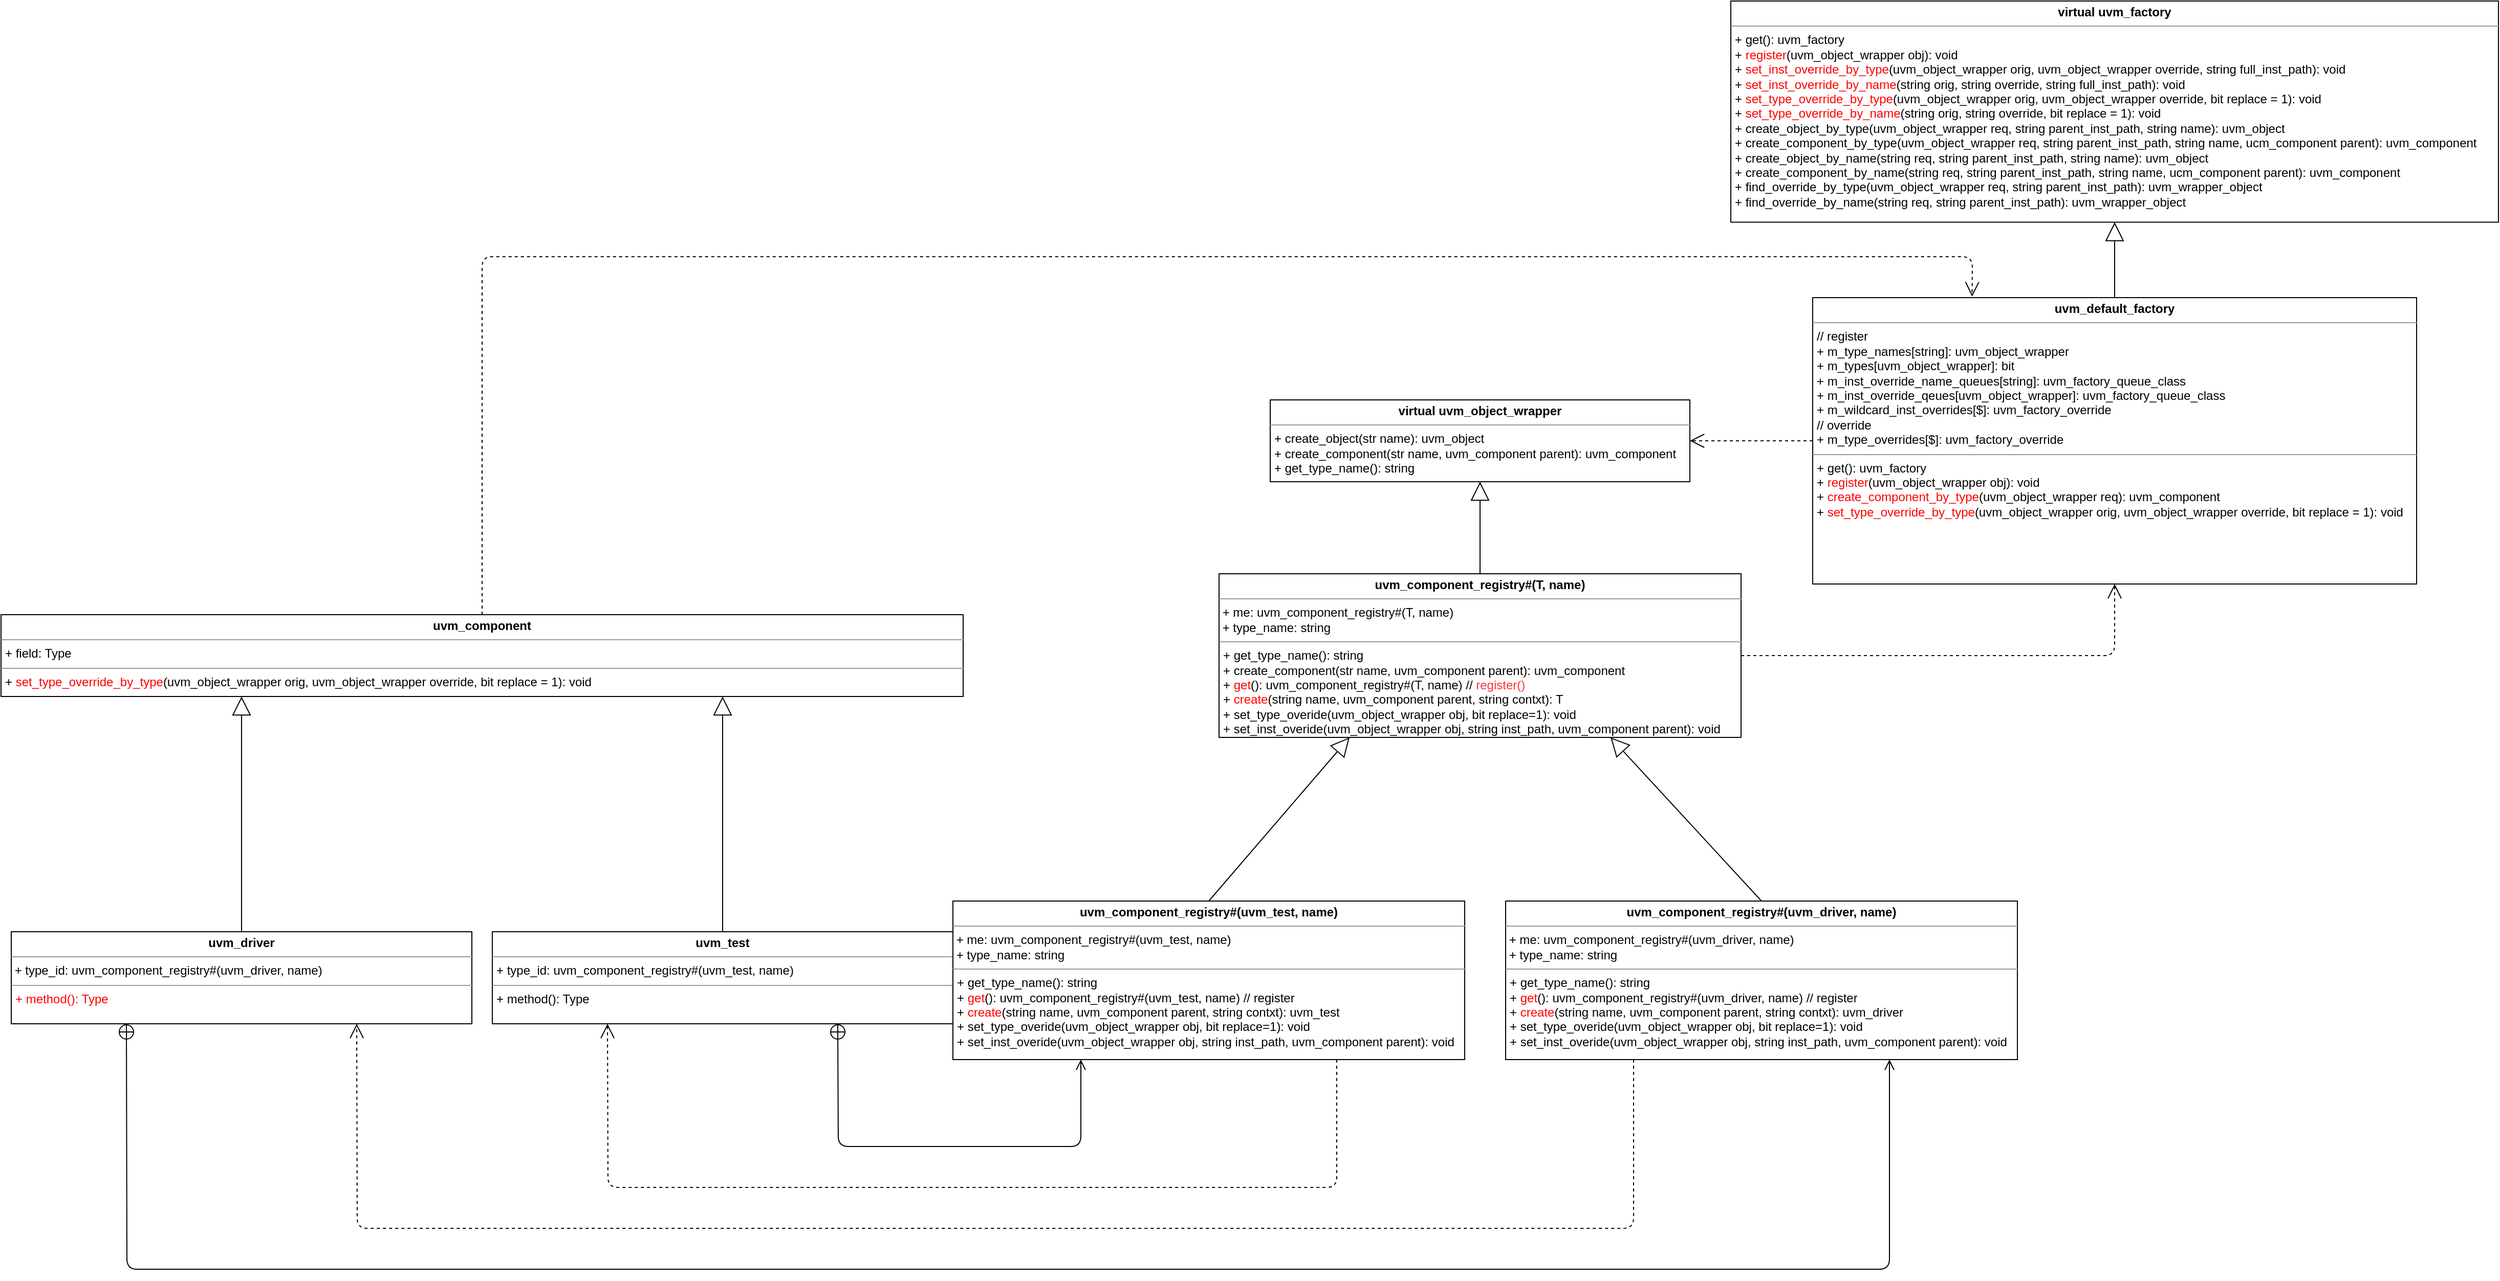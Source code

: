 <mxfile version="14.6.13" type="device"><diagram id="Q4XsGTu7AEQyv7ehwBuP" name="Page-1"><mxGraphModel dx="2331" dy="1560" grid="1" gridSize="10" guides="1" tooltips="1" connect="1" arrows="1" fold="1" page="1" pageScale="1" pageWidth="827" pageHeight="1169" math="0" shadow="0"><root><mxCell id="0"/><mxCell id="1" parent="0"/><mxCell id="s8oSVZNQmwAnYArwDnCm-80" value="&lt;p style=&quot;margin: 0px ; margin-top: 4px ; text-align: center&quot;&gt;&lt;b&gt;virtual uvm_object_wrapper&lt;/b&gt;&lt;/p&gt;&lt;hr size=&quot;1&quot;&gt;&lt;p style=&quot;margin: 0px ; margin-left: 4px&quot;&gt;&lt;span&gt;+ create_object(str name): uvm_object&lt;/span&gt;&lt;br&gt;&lt;/p&gt;&lt;p style=&quot;margin: 0px ; margin-left: 4px&quot;&gt;+ create_component(str name, uvm_component parent): uvm_component&lt;/p&gt;&lt;p style=&quot;margin: 0px ; margin-left: 4px&quot;&gt;+ get_type_name(): string&lt;/p&gt;" style="verticalAlign=top;align=left;overflow=fill;fontSize=12;fontFamily=Helvetica;html=1;" parent="1" vertex="1"><mxGeometry x="300" y="150" width="410" height="80" as="geometry"/></mxCell><mxCell id="s8oSVZNQmwAnYArwDnCm-81" value="&lt;p style=&quot;margin: 0px ; margin-top: 4px ; text-align: center&quot;&gt;&lt;b&gt;uvm_component_registry#(T, name)&lt;/b&gt;&lt;/p&gt;&lt;hr size=&quot;1&quot;&gt;&lt;p style=&quot;margin: 0px ; margin-left: 4px&quot;&gt;&lt;/p&gt;&amp;nbsp;+ me: uvm_component_registry#(T, name)&lt;br&gt;&amp;nbsp;+ type_name: string&lt;br&gt;&lt;hr size=&quot;1&quot;&gt;&lt;p style=&quot;margin: 0px ; margin-left: 4px&quot;&gt;+ get_type_name(): string&lt;/p&gt;&lt;p style=&quot;margin: 0px ; margin-left: 4px&quot;&gt;+ create_component(str name, uvm_component parent): uvm_component&lt;br&gt;&lt;/p&gt;&lt;p style=&quot;margin: 0px ; margin-left: 4px&quot;&gt;+ &lt;font color=&quot;#ff0000&quot;&gt;get&lt;/font&gt;(): uvm_component_registry#(T, name)&lt;font color=&quot;#00ff00&quot;&gt; &lt;/font&gt;//&lt;font color=&quot;#ff3333&quot;&gt; register()&lt;/font&gt;&lt;/p&gt;&lt;p style=&quot;margin: 0px ; margin-left: 4px&quot;&gt;+ &lt;font color=&quot;#ff0000&quot;&gt;create&lt;/font&gt;(string name, uvm_component parent, string contxt): T&lt;/p&gt;&lt;p style=&quot;margin: 0px ; margin-left: 4px&quot;&gt;+ set_type_overide(uvm_object_wrapper obj, bit replace=1): void&lt;br&gt;&lt;/p&gt;&lt;p style=&quot;margin: 0px ; margin-left: 4px&quot;&gt;+ set_inst_overide(uvm_object_wrapper obj, string inst_path, uvm_component parent): void&lt;br&gt;&lt;/p&gt;" style="verticalAlign=top;align=left;overflow=fill;fontSize=12;fontFamily=Helvetica;html=1;" parent="1" vertex="1"><mxGeometry x="250" y="320" width="510" height="160" as="geometry"/></mxCell><mxCell id="s8oSVZNQmwAnYArwDnCm-105" value="&lt;p style=&quot;margin: 0px ; margin-top: 4px ; text-align: center&quot;&gt;&lt;b&gt;uvm_default_factory&lt;/b&gt;&lt;/p&gt;&lt;hr size=&quot;1&quot;&gt;&lt;p style=&quot;margin: 0px ; margin-left: 4px&quot;&gt;// register&lt;/p&gt;&lt;p style=&quot;margin: 0px ; margin-left: 4px&quot;&gt;+ m_type_names[string]: uvm_object_wrapper&lt;/p&gt;&lt;p style=&quot;margin: 0px ; margin-left: 4px&quot;&gt;+ m_types[uvm_object_wrapper]: bit&lt;br&gt;&lt;/p&gt;&lt;p style=&quot;margin: 0px ; margin-left: 4px&quot;&gt;+ m_inst_override_name_queues[string]: uvm_factory_queue_class&lt;/p&gt;&lt;p style=&quot;margin: 0px ; margin-left: 4px&quot;&gt;+ m_inst_override_qeues[uvm_object_wrapper]: uvm_factory_queue_class&lt;/p&gt;&lt;p style=&quot;margin: 0px ; margin-left: 4px&quot;&gt;+ m_wildcard_inst_overrides[$]: uvm_factory_override&lt;/p&gt;&lt;p style=&quot;margin: 0px ; margin-left: 4px&quot;&gt;// override&lt;/p&gt;&lt;p style=&quot;margin: 0px ; margin-left: 4px&quot;&gt;+ m_type_overrides[$]: uvm_factory_override&lt;/p&gt;&lt;hr size=&quot;1&quot;&gt;&lt;p style=&quot;margin: 0px ; margin-left: 4px&quot;&gt;+ get(): uvm_factory&lt;/p&gt;&lt;p style=&quot;margin: 0px ; margin-left: 4px&quot;&gt;+ &lt;font color=&quot;#ff0000&quot;&gt;register&lt;/font&gt;(uvm_object_wrapper obj): void&lt;/p&gt;&lt;p style=&quot;margin: 0px ; margin-left: 4px&quot;&gt;+ &lt;font color=&quot;#ff0000&quot;&gt;create_component_by_type&lt;/font&gt;(uvm_object_wrapper req): uvm_component&lt;/p&gt;&lt;p style=&quot;margin: 0px ; margin-left: 4px&quot;&gt;+&amp;nbsp;&lt;font color=&quot;#ff0000&quot;&gt;set_type_override_by_type&lt;/font&gt;(uvm_object_wrapper orig, uvm_object_wrapper override, bit replace = 1): void&lt;br&gt;&lt;/p&gt;" style="verticalAlign=top;align=left;overflow=fill;fontSize=12;fontFamily=Helvetica;html=1;" parent="1" vertex="1"><mxGeometry x="830" y="50" width="590" height="280" as="geometry"/></mxCell><mxCell id="s8oSVZNQmwAnYArwDnCm-118" value="&lt;p style=&quot;margin: 0px ; margin-top: 4px ; text-align: center&quot;&gt;&lt;b&gt;uvm_test&lt;/b&gt;&lt;/p&gt;&lt;hr size=&quot;1&quot;&gt;&lt;p style=&quot;margin: 0px ; margin-left: 4px&quot;&gt;+ type_id: uvm_component_registry#(uvm_test, name)&lt;/p&gt;&lt;hr size=&quot;1&quot;&gt;&lt;p style=&quot;margin: 0px ; margin-left: 4px&quot;&gt;+ method(): Type&lt;/p&gt;" style="verticalAlign=top;align=left;overflow=fill;fontSize=12;fontFamily=Helvetica;html=1;" parent="1" vertex="1"><mxGeometry x="-460" y="670" width="450" height="90" as="geometry"/></mxCell><mxCell id="s8oSVZNQmwAnYArwDnCm-120" value="&lt;p style=&quot;margin: 0px ; margin-top: 4px ; text-align: center&quot;&gt;&lt;b&gt;uvm_component&lt;/b&gt;&lt;/p&gt;&lt;hr size=&quot;1&quot;&gt;&lt;p style=&quot;margin: 0px ; margin-left: 4px&quot;&gt;+ field: Type&lt;/p&gt;&lt;hr size=&quot;1&quot;&gt;&lt;p style=&quot;margin: 0px ; margin-left: 4px&quot;&gt;+ &lt;font color=&quot;#ff0000&quot;&gt;set_type_override_by_type&lt;/font&gt;(uvm_object_wrapper orig, uvm_object_wrapper override, bit replace = 1): void&lt;/p&gt;" style="verticalAlign=top;align=left;overflow=fill;fontSize=12;fontFamily=Helvetica;html=1;" parent="1" vertex="1"><mxGeometry x="-940" y="360" width="940" height="80" as="geometry"/></mxCell><mxCell id="s8oSVZNQmwAnYArwDnCm-134" value="" style="endArrow=open;endSize=12;dashed=1;html=1;rounded=0;fontColor=#FF0000;entryX=1;entryY=0.5;entryDx=0;entryDy=0;exitX=0;exitY=0.5;exitDx=0;exitDy=0;" parent="1" source="s8oSVZNQmwAnYArwDnCm-105" target="s8oSVZNQmwAnYArwDnCm-80" edge="1"><mxGeometry width="160" relative="1" as="geometry"><mxPoint x="560" y="300" as="sourcePoint"/><mxPoint x="720" y="300" as="targetPoint"/></mxGeometry></mxCell><mxCell id="s8oSVZNQmwAnYArwDnCm-139" value="" style="endArrow=block;endSize=16;endFill=0;html=1;rounded=0;fontColor=#FF0000;entryX=0.75;entryY=1;entryDx=0;entryDy=0;exitX=0.5;exitY=0;exitDx=0;exitDy=0;" parent="1" source="s8oSVZNQmwAnYArwDnCm-118" target="s8oSVZNQmwAnYArwDnCm-120" edge="1"><mxGeometry width="160" relative="1" as="geometry"><mxPoint x="-200" y="670" as="sourcePoint"/><mxPoint x="140" y="470" as="targetPoint"/></mxGeometry></mxCell><mxCell id="s8oSVZNQmwAnYArwDnCm-149" value="&lt;p style=&quot;margin: 0px ; margin-top: 4px ; text-align: center&quot;&gt;&lt;b&gt;&lt;font color=&quot;#000000&quot;&gt;uvm_driver&lt;/font&gt;&lt;/b&gt;&lt;/p&gt;&lt;hr size=&quot;1&quot;&gt;&lt;p style=&quot;margin: 0px ; margin-left: 4px&quot;&gt;&lt;/p&gt;&lt;span style=&quot;color: rgb(0 , 0 , 0)&quot;&gt;&amp;nbsp;+ type_id: uvm_component_registry#(uvm_driver, name)&lt;/span&gt;&lt;hr size=&quot;1&quot;&gt;&lt;p style=&quot;margin: 0px ; margin-left: 4px&quot;&gt;+ method(): Type&lt;/p&gt;" style="verticalAlign=top;align=left;overflow=fill;fontSize=12;fontFamily=Helvetica;html=1;fontColor=#FF0000;" parent="1" vertex="1"><mxGeometry x="-930" y="670" width="450" height="90" as="geometry"/></mxCell><mxCell id="s8oSVZNQmwAnYArwDnCm-152" value="" style="endArrow=block;endSize=16;endFill=0;html=1;rounded=0;fontColor=#000000;exitX=0.5;exitY=0;exitDx=0;exitDy=0;entryX=0.25;entryY=1;entryDx=0;entryDy=0;" parent="1" source="s8oSVZNQmwAnYArwDnCm-149" target="s8oSVZNQmwAnYArwDnCm-120" edge="1"><mxGeometry width="160" relative="1" as="geometry"><mxPoint x="-645" y="660" as="sourcePoint"/><mxPoint x="-640" y="430" as="targetPoint"/></mxGeometry></mxCell><mxCell id="s8oSVZNQmwAnYArwDnCm-155" value="" style="endArrow=block;endSize=16;endFill=0;html=1;rounded=0;fontColor=#000000;entryX=0.25;entryY=1;entryDx=0;entryDy=0;exitX=0.5;exitY=0;exitDx=0;exitDy=0;" parent="1" target="s8oSVZNQmwAnYArwDnCm-81" edge="1" source="puzYfMwcRS22uL5I-YUe-6"><mxGeometry width="160" relative="1" as="geometry"><mxPoint x="285" y="660" as="sourcePoint"/><mxPoint x="540" y="670" as="targetPoint"/><Array as="points"/></mxGeometry></mxCell><mxCell id="s8oSVZNQmwAnYArwDnCm-156" value="" style="endArrow=block;endSize=16;endFill=0;html=1;rounded=0;fontColor=#000000;entryX=0.75;entryY=1;entryDx=0;entryDy=0;exitX=0.5;exitY=0;exitDx=0;exitDy=0;" parent="1" target="s8oSVZNQmwAnYArwDnCm-81" edge="1" source="puzYfMwcRS22uL5I-YUe-7"><mxGeometry width="160" relative="1" as="geometry"><mxPoint x="735" y="660" as="sourcePoint"/><mxPoint x="540" y="670" as="targetPoint"/></mxGeometry></mxCell><mxCell id="s8oSVZNQmwAnYArwDnCm-162" value="" style="endArrow=open;endSize=12;dashed=1;html=1;rounded=1;fontColor=#000000;exitX=0.75;exitY=1;exitDx=0;exitDy=0;entryX=0.25;entryY=1;entryDx=0;entryDy=0;" parent="1" source="puzYfMwcRS22uL5I-YUe-6" target="s8oSVZNQmwAnYArwDnCm-118" edge="1"><mxGeometry width="160" relative="1" as="geometry"><mxPoint x="387.5" y="750" as="sourcePoint"/><mxPoint x="140" y="750" as="targetPoint"/><Array as="points"><mxPoint x="365" y="920"/><mxPoint x="-347" y="920"/></Array></mxGeometry></mxCell><mxCell id="s8oSVZNQmwAnYArwDnCm-165" value="" style="endArrow=open;endSize=12;dashed=1;html=1;rounded=1;fontColor=#000000;exitX=0.25;exitY=1;exitDx=0;exitDy=0;entryX=0.75;entryY=1;entryDx=0;entryDy=0;" parent="1" source="puzYfMwcRS22uL5I-YUe-7" target="s8oSVZNQmwAnYArwDnCm-149" edge="1"><mxGeometry width="160" relative="1" as="geometry"><mxPoint x="632.5" y="750" as="sourcePoint"/><mxPoint x="430" y="830" as="targetPoint"/><Array as="points"><mxPoint x="655" y="960"/><mxPoint x="-592" y="960"/></Array></mxGeometry></mxCell><mxCell id="puzYfMwcRS22uL5I-YUe-1" value="" style="endArrow=open;startArrow=circlePlus;endFill=0;startFill=0;endSize=8;html=1;exitX=0.75;exitY=1;exitDx=0;exitDy=0;entryX=0.25;entryY=1;entryDx=0;entryDy=0;" parent="1" source="s8oSVZNQmwAnYArwDnCm-118" target="puzYfMwcRS22uL5I-YUe-6" edge="1"><mxGeometry width="160" relative="1" as="geometry"><mxPoint x="10" y="520" as="sourcePoint"/><mxPoint x="182.5" y="750" as="targetPoint"/><Array as="points"><mxPoint x="-122" y="880"/><mxPoint x="115" y="880"/></Array></mxGeometry></mxCell><mxCell id="puzYfMwcRS22uL5I-YUe-3" value="" style="endArrow=open;startArrow=circlePlus;endFill=0;startFill=0;endSize=8;html=1;exitX=0.25;exitY=1;exitDx=0;exitDy=0;entryX=0.75;entryY=1;entryDx=0;entryDy=0;" parent="1" source="s8oSVZNQmwAnYArwDnCm-149" target="puzYfMwcRS22uL5I-YUe-7" edge="1"><mxGeometry width="160" relative="1" as="geometry"><mxPoint x="-760" y="760" as="sourcePoint"/><mxPoint x="837.5" y="750" as="targetPoint"/><Array as="points"><mxPoint x="-817" y="1000"/><mxPoint x="905" y="1000"/></Array></mxGeometry></mxCell><mxCell id="puzYfMwcRS22uL5I-YUe-4" value="" style="endArrow=open;endSize=12;dashed=1;html=1;exitX=1;exitY=0.5;exitDx=0;exitDy=0;entryX=0.5;entryY=1;entryDx=0;entryDy=0;" parent="1" source="s8oSVZNQmwAnYArwDnCm-81" target="s8oSVZNQmwAnYArwDnCm-105" edge="1"><mxGeometry width="160" relative="1" as="geometry"><mxPoint x="780" y="389.66" as="sourcePoint"/><mxPoint x="940" y="389.66" as="targetPoint"/><Array as="points"><mxPoint x="1125" y="400"/></Array></mxGeometry></mxCell><mxCell id="puzYfMwcRS22uL5I-YUe-5" value="" style="endArrow=block;endSize=16;endFill=0;html=1;exitX=0.5;exitY=0;exitDx=0;exitDy=0;entryX=0.5;entryY=1;entryDx=0;entryDy=0;" parent="1" source="s8oSVZNQmwAnYArwDnCm-81" target="s8oSVZNQmwAnYArwDnCm-80" edge="1"><mxGeometry width="160" relative="1" as="geometry"><mxPoint x="500" y="270" as="sourcePoint"/><mxPoint x="505" y="239" as="targetPoint"/></mxGeometry></mxCell><mxCell id="puzYfMwcRS22uL5I-YUe-6" value="&lt;p style=&quot;margin: 0px ; margin-top: 4px ; text-align: center&quot;&gt;&lt;b&gt;uvm_component_registry#(uvm_test, name)&lt;/b&gt;&lt;/p&gt;&lt;hr size=&quot;1&quot;&gt;&lt;p style=&quot;margin: 0px ; margin-left: 4px&quot;&gt;&lt;/p&gt;&amp;nbsp;+ me: uvm_component_registry#(uvm_test, name)&lt;br&gt;&amp;nbsp;+ type_name: string&lt;br&gt;&lt;hr size=&quot;1&quot;&gt;&lt;p style=&quot;margin: 0px ; margin-left: 4px&quot;&gt;+ get_type_name(): string&lt;/p&gt;&lt;p style=&quot;margin: 0px ; margin-left: 4px&quot;&gt;+ &lt;font color=&quot;#ff0000&quot;&gt;get&lt;/font&gt;(): uvm_component_registry#(uvm_test, name)&lt;font color=&quot;#00ff00&quot;&gt; &lt;/font&gt;// register&lt;/p&gt;&lt;p style=&quot;margin: 0px ; margin-left: 4px&quot;&gt;+ &lt;font color=&quot;#ff0000&quot;&gt;create&lt;/font&gt;(string name, uvm_component parent, string contxt): uvm_test&lt;/p&gt;&lt;p style=&quot;margin: 0px 0px 0px 4px&quot;&gt;+ set_type_overide(uvm_object_wrapper obj, bit replace=1): void&lt;br&gt;&lt;/p&gt;&lt;p style=&quot;margin: 0px 0px 0px 4px&quot;&gt;+ set_inst_overide(uvm_object_wrapper obj, string inst_path, uvm_component parent): void&lt;/p&gt;" style="verticalAlign=top;align=left;overflow=fill;fontSize=12;fontFamily=Helvetica;html=1;" parent="1" vertex="1"><mxGeometry x="-10" y="640" width="500" height="155" as="geometry"/></mxCell><mxCell id="puzYfMwcRS22uL5I-YUe-7" value="&lt;p style=&quot;margin: 0px ; margin-top: 4px ; text-align: center&quot;&gt;&lt;b&gt;uvm_component_registry#(uvm_driver, name)&lt;/b&gt;&lt;/p&gt;&lt;hr size=&quot;1&quot;&gt;&lt;p style=&quot;margin: 0px ; margin-left: 4px&quot;&gt;&lt;/p&gt;&amp;nbsp;+ me: uvm_component_registry#(uvm_driver, name)&lt;br&gt;&amp;nbsp;+ type_name: string&lt;br&gt;&lt;hr size=&quot;1&quot;&gt;&lt;p style=&quot;margin: 0px ; margin-left: 4px&quot;&gt;+ get_type_name(): string&lt;/p&gt;&lt;p style=&quot;margin: 0px ; margin-left: 4px&quot;&gt;+ &lt;font color=&quot;#ff0000&quot;&gt;get&lt;/font&gt;(): uvm_component_registry#(uvm_driver, name)&lt;font color=&quot;#00ff00&quot;&gt; &lt;/font&gt;// register&lt;/p&gt;&lt;p style=&quot;margin: 0px ; margin-left: 4px&quot;&gt;+ &lt;font color=&quot;#ff0000&quot;&gt;create&lt;/font&gt;(string name, uvm_component parent, string contxt): uvm_driver&lt;/p&gt;&lt;p style=&quot;margin: 0px 0px 0px 4px&quot;&gt;+ set_type_overide(uvm_object_wrapper obj, bit replace=1): void&lt;br&gt;&lt;/p&gt;&lt;p style=&quot;margin: 0px 0px 0px 4px&quot;&gt;+ set_inst_overide(uvm_object_wrapper obj, string inst_path, uvm_component parent): void&lt;/p&gt;" style="verticalAlign=top;align=left;overflow=fill;fontSize=12;fontFamily=Helvetica;html=1;" parent="1" vertex="1"><mxGeometry x="530" y="640" width="500" height="155" as="geometry"/></mxCell><mxCell id="puzYfMwcRS22uL5I-YUe-8" value="" style="endArrow=open;endSize=12;dashed=1;html=1;exitX=0.5;exitY=0;exitDx=0;exitDy=0;entryX=0.264;entryY=-0.004;entryDx=0;entryDy=0;entryPerimeter=0;" parent="1" source="s8oSVZNQmwAnYArwDnCm-120" target="s8oSVZNQmwAnYArwDnCm-105" edge="1"><mxGeometry width="160" relative="1" as="geometry"><mxPoint x="-280" y="120" as="sourcePoint"/><mxPoint x="810" y="50" as="targetPoint"/><Array as="points"><mxPoint x="-470" y="10"/><mxPoint x="986" y="10"/></Array></mxGeometry></mxCell><mxCell id="GrEKZnACHMfbtCaTJ1Lh-1" value="&lt;p style=&quot;margin: 0px ; margin-top: 4px ; text-align: center&quot;&gt;&lt;b&gt;virtual uvm_factory&lt;/b&gt;&lt;/p&gt;&lt;hr size=&quot;1&quot;&gt;&lt;p style=&quot;margin: 0px ; margin-left: 4px&quot;&gt;+ get(): uvm_factory&lt;/p&gt;&lt;p style=&quot;margin: 0px ; margin-left: 4px&quot;&gt;+ &lt;font color=&quot;#ff0000&quot;&gt;register&lt;/font&gt;(uvm_object_wrapper obj): void&lt;/p&gt;&lt;p style=&quot;margin: 0px ; margin-left: 4px&quot;&gt;+&amp;nbsp;&lt;font color=&quot;#ff0000&quot;&gt;set_inst_override_by_type&lt;/font&gt;(uvm_object_wrapper orig, uvm_object_wrapper override, string full_inst_path): void&lt;br&gt;&lt;/p&gt;&lt;p style=&quot;margin: 0px ; margin-left: 4px&quot;&gt;+&amp;nbsp;&lt;font color=&quot;#ff0000&quot;&gt;set_inst_override_by_name&lt;/font&gt;(string orig, string override, string full_inst_path): void&lt;br&gt;&lt;/p&gt;&lt;p style=&quot;margin: 0px ; margin-left: 4px&quot;&gt;+&amp;nbsp;&lt;font color=&quot;#ff0000&quot;&gt;set_type_override_by_type&lt;/font&gt;(uvm_object_wrapper orig, uvm_object_wrapper override, bit replace = 1): void&lt;br&gt;&lt;/p&gt;&lt;p style=&quot;margin: 0px ; margin-left: 4px&quot;&gt;+&amp;nbsp;&lt;font color=&quot;#ff0000&quot;&gt;set_type_override_by_name&lt;/font&gt;(string orig, string override, bit replace = 1): void&lt;br&gt;&lt;/p&gt;&lt;p style=&quot;margin: 0px ; margin-left: 4px&quot;&gt;+ create_object_by_type(uvm_object_wrapper req, string parent_inst_path, string name): uvm_object&lt;/p&gt;&lt;p style=&quot;margin: 0px ; margin-left: 4px&quot;&gt;+&amp;nbsp;create_component_by_type(uvm_object_wrapper req, string parent_inst_path, string name, ucm_component parent): uvm_component&lt;br&gt;&lt;/p&gt;&lt;p style=&quot;margin: 0px ; margin-left: 4px&quot;&gt;+ create_object_by_name(string req, string parent_inst_path, string name): uvm_object&lt;br&gt;&lt;/p&gt;&lt;p style=&quot;margin: 0px ; margin-left: 4px&quot;&gt;+&amp;nbsp;create_component_by_name(string req, string parent_inst_path, string name, ucm_component parent): uvm_component&lt;br&gt;&lt;/p&gt;&lt;p style=&quot;margin: 0px ; margin-left: 4px&quot;&gt;+ find_override_by_type(uvm_object_wrapper&amp;nbsp;req, string parent_inst_path): uvm_wrapper_object&lt;br&gt;&lt;/p&gt;&lt;p style=&quot;margin: 0px ; margin-left: 4px&quot;&gt;+ find_override_by_name(string req, string parent_inst_path): uvm_wrapper_object&lt;br&gt;&lt;/p&gt;" style="verticalAlign=top;align=left;overflow=fill;fontSize=12;fontFamily=Helvetica;html=1;" vertex="1" parent="1"><mxGeometry x="750" y="-240" width="750" height="216.25" as="geometry"/></mxCell><mxCell id="GrEKZnACHMfbtCaTJ1Lh-2" value="" style="endArrow=block;endSize=16;endFill=0;html=1;entryX=0.5;entryY=1;entryDx=0;entryDy=0;exitX=0.5;exitY=0;exitDx=0;exitDy=0;" edge="1" parent="1" source="s8oSVZNQmwAnYArwDnCm-105" target="GrEKZnACHMfbtCaTJ1Lh-1"><mxGeometry width="160" relative="1" as="geometry"><mxPoint x="1270" y="90" as="sourcePoint"/><mxPoint x="730" y="-110" as="targetPoint"/></mxGeometry></mxCell></root></mxGraphModel></diagram></mxfile>